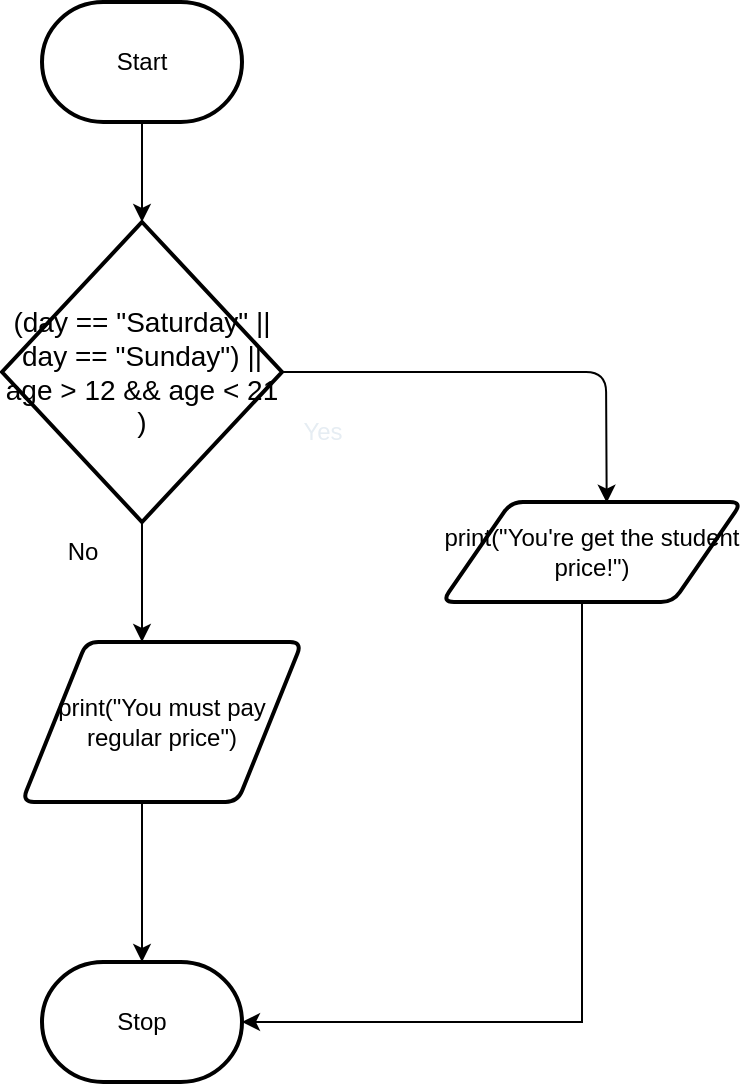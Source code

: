<mxfile>
    <diagram id="HIP3nbAZw_EuaXWnEj3U" name="Page-1">
        <mxGraphModel dx="300" dy="370" grid="1" gridSize="10" guides="1" tooltips="1" connect="1" arrows="1" fold="1" page="1" pageScale="1" pageWidth="850" pageHeight="1100" math="0" shadow="0">
            <root>
                <mxCell id="0"/>
                <mxCell id="1" parent="0"/>
                <mxCell id="31" style="edgeStyle=none;html=1;entryX=0.5;entryY=0;entryDx=0;entryDy=0;entryPerimeter=0;fontFamily=Helvetica;fontColor=#E6EDF3;" parent="1" source="2" target="28" edge="1">
                    <mxGeometry relative="1" as="geometry"/>
                </mxCell>
                <mxCell id="2" value="&lt;font color=&quot;#000000&quot;&gt;Start&lt;/font&gt;" style="strokeWidth=2;html=1;shape=mxgraph.flowchart.terminator;whiteSpace=wrap;" parent="1" vertex="1">
                    <mxGeometry x="160" y="200" width="100" height="60" as="geometry"/>
                </mxCell>
                <mxCell id="3" value="Stop" style="strokeWidth=2;html=1;shape=mxgraph.flowchart.terminator;whiteSpace=wrap;" parent="1" vertex="1">
                    <mxGeometry x="160" y="680" width="100" height="60" as="geometry"/>
                </mxCell>
                <mxCell id="9" value="No" style="text;html=1;align=center;verticalAlign=middle;resizable=0;points=[];autosize=1;strokeColor=none;fillColor=none;" parent="1" vertex="1">
                    <mxGeometry x="160" y="460" width="40" height="30" as="geometry"/>
                </mxCell>
                <mxCell id="47" style="edgeStyle=orthogonalEdgeStyle;rounded=0;html=1;fontFamily=Helvetica;fontColor=#E6EDF3;" parent="1" source="14" target="3" edge="1">
                    <mxGeometry relative="1" as="geometry">
                        <Array as="points">
                            <mxPoint x="430" y="710"/>
                        </Array>
                    </mxGeometry>
                </mxCell>
                <mxCell id="14" value="print(&quot;You're get the student price!&quot;)" style="shape=parallelogram;html=1;strokeWidth=2;perimeter=parallelogramPerimeter;whiteSpace=wrap;rounded=1;arcSize=12;size=0.23;" parent="1" vertex="1">
                    <mxGeometry x="360" y="450" width="150" height="50" as="geometry"/>
                </mxCell>
                <mxCell id="34" value="" style="edgeStyle=none;html=1;fontFamily=Helvetica;fontColor=#E6EDF3;" parent="1" source="20" target="28" edge="1">
                    <mxGeometry relative="1" as="geometry"/>
                </mxCell>
                <mxCell id="20" value="Yes" style="text;html=1;align=center;verticalAlign=middle;resizable=0;points=[];autosize=1;strokeColor=none;fillColor=none;fontFamily=Helvetica;fontColor=#E6EDF3;labelBackgroundColor=none;" parent="1" vertex="1">
                    <mxGeometry x="280" y="400" width="40" height="30" as="geometry"/>
                </mxCell>
                <mxCell id="48" style="edgeStyle=orthogonalEdgeStyle;rounded=0;html=1;fontFamily=Helvetica;fontColor=#E6EDF3;" parent="1" source="24" target="3" edge="1">
                    <mxGeometry relative="1" as="geometry">
                        <Array as="points">
                            <mxPoint x="210" y="620"/>
                            <mxPoint x="210" y="620"/>
                        </Array>
                    </mxGeometry>
                </mxCell>
                <mxCell id="24" value="&lt;font color=&quot;#000000&quot;&gt;print(&quot;You must pay regular price&quot;)&lt;/font&gt;" style="shape=parallelogram;html=1;strokeWidth=2;perimeter=parallelogramPerimeter;whiteSpace=wrap;rounded=1;arcSize=12;size=0.23;labelBackgroundColor=none;fontFamily=Helvetica;fontColor=#E6EDF3;" parent="1" vertex="1">
                    <mxGeometry x="150" y="520" width="140" height="80" as="geometry"/>
                </mxCell>
                <mxCell id="39" style="edgeStyle=none;html=1;entryX=0.549;entryY=0.007;entryDx=0;entryDy=0;entryPerimeter=0;fontFamily=Helvetica;fontColor=#E6EDF3;" parent="1" source="28" target="14" edge="1">
                    <mxGeometry relative="1" as="geometry">
                        <Array as="points">
                            <mxPoint x="442" y="385"/>
                        </Array>
                    </mxGeometry>
                </mxCell>
                <mxCell id="46" style="edgeStyle=orthogonalEdgeStyle;rounded=0;html=1;fontFamily=Helvetica;fontColor=#E6EDF3;" parent="1" source="28" target="24" edge="1">
                    <mxGeometry relative="1" as="geometry">
                        <Array as="points">
                            <mxPoint x="210" y="500"/>
                            <mxPoint x="210" y="500"/>
                        </Array>
                    </mxGeometry>
                </mxCell>
                <mxCell id="28" value="&lt;span style=&quot;font-size: 14px;&quot;&gt;&lt;font color=&quot;#000000&quot;&gt;(day == &quot;Saturday&quot; || day == &quot;Sunday&quot;) || age &amp;gt; 12 &amp;amp;&amp;amp; age &amp;lt; 21 )&lt;/font&gt;&lt;/span&gt;" style="strokeWidth=2;html=1;shape=mxgraph.flowchart.decision;whiteSpace=wrap;labelBackgroundColor=none;fontFamily=Helvetica;fontColor=#E6EDF3;" parent="1" vertex="1">
                    <mxGeometry x="140" y="310" width="140" height="150" as="geometry"/>
                </mxCell>
            </root>
        </mxGraphModel>
    </diagram>
</mxfile>